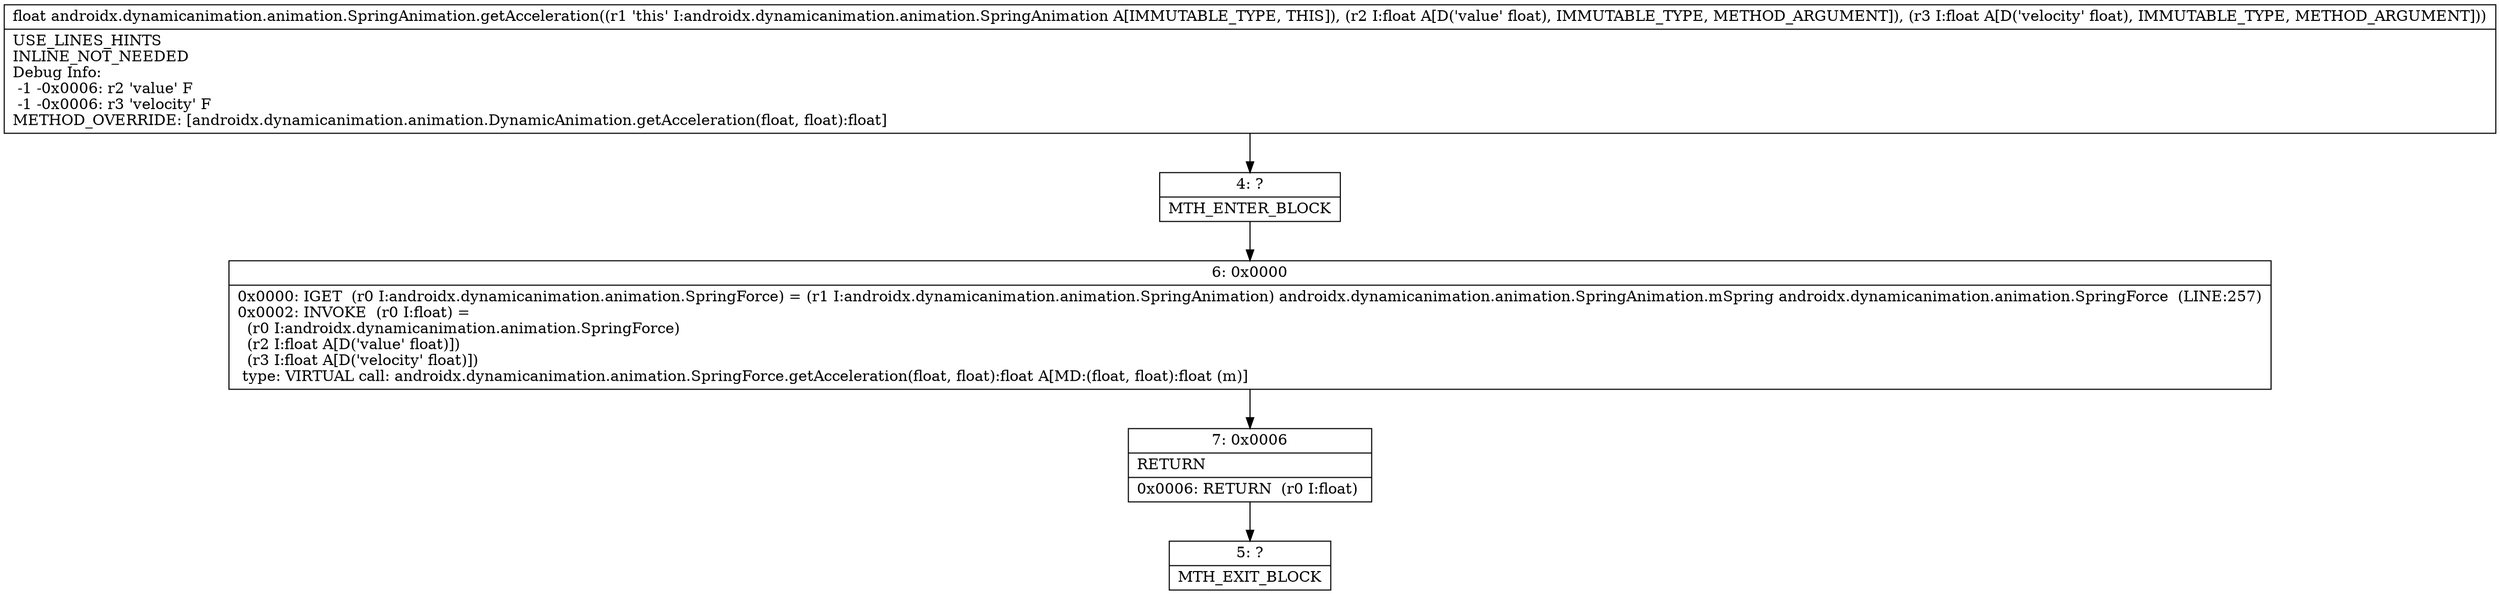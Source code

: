 digraph "CFG forandroidx.dynamicanimation.animation.SpringAnimation.getAcceleration(FF)F" {
Node_4 [shape=record,label="{4\:\ ?|MTH_ENTER_BLOCK\l}"];
Node_6 [shape=record,label="{6\:\ 0x0000|0x0000: IGET  (r0 I:androidx.dynamicanimation.animation.SpringForce) = (r1 I:androidx.dynamicanimation.animation.SpringAnimation) androidx.dynamicanimation.animation.SpringAnimation.mSpring androidx.dynamicanimation.animation.SpringForce  (LINE:257)\l0x0002: INVOKE  (r0 I:float) = \l  (r0 I:androidx.dynamicanimation.animation.SpringForce)\l  (r2 I:float A[D('value' float)])\l  (r3 I:float A[D('velocity' float)])\l type: VIRTUAL call: androidx.dynamicanimation.animation.SpringForce.getAcceleration(float, float):float A[MD:(float, float):float (m)]\l}"];
Node_7 [shape=record,label="{7\:\ 0x0006|RETURN\l|0x0006: RETURN  (r0 I:float) \l}"];
Node_5 [shape=record,label="{5\:\ ?|MTH_EXIT_BLOCK\l}"];
MethodNode[shape=record,label="{float androidx.dynamicanimation.animation.SpringAnimation.getAcceleration((r1 'this' I:androidx.dynamicanimation.animation.SpringAnimation A[IMMUTABLE_TYPE, THIS]), (r2 I:float A[D('value' float), IMMUTABLE_TYPE, METHOD_ARGUMENT]), (r3 I:float A[D('velocity' float), IMMUTABLE_TYPE, METHOD_ARGUMENT]))  | USE_LINES_HINTS\lINLINE_NOT_NEEDED\lDebug Info:\l  \-1 \-0x0006: r2 'value' F\l  \-1 \-0x0006: r3 'velocity' F\lMETHOD_OVERRIDE: [androidx.dynamicanimation.animation.DynamicAnimation.getAcceleration(float, float):float]\l}"];
MethodNode -> Node_4;Node_4 -> Node_6;
Node_6 -> Node_7;
Node_7 -> Node_5;
}

